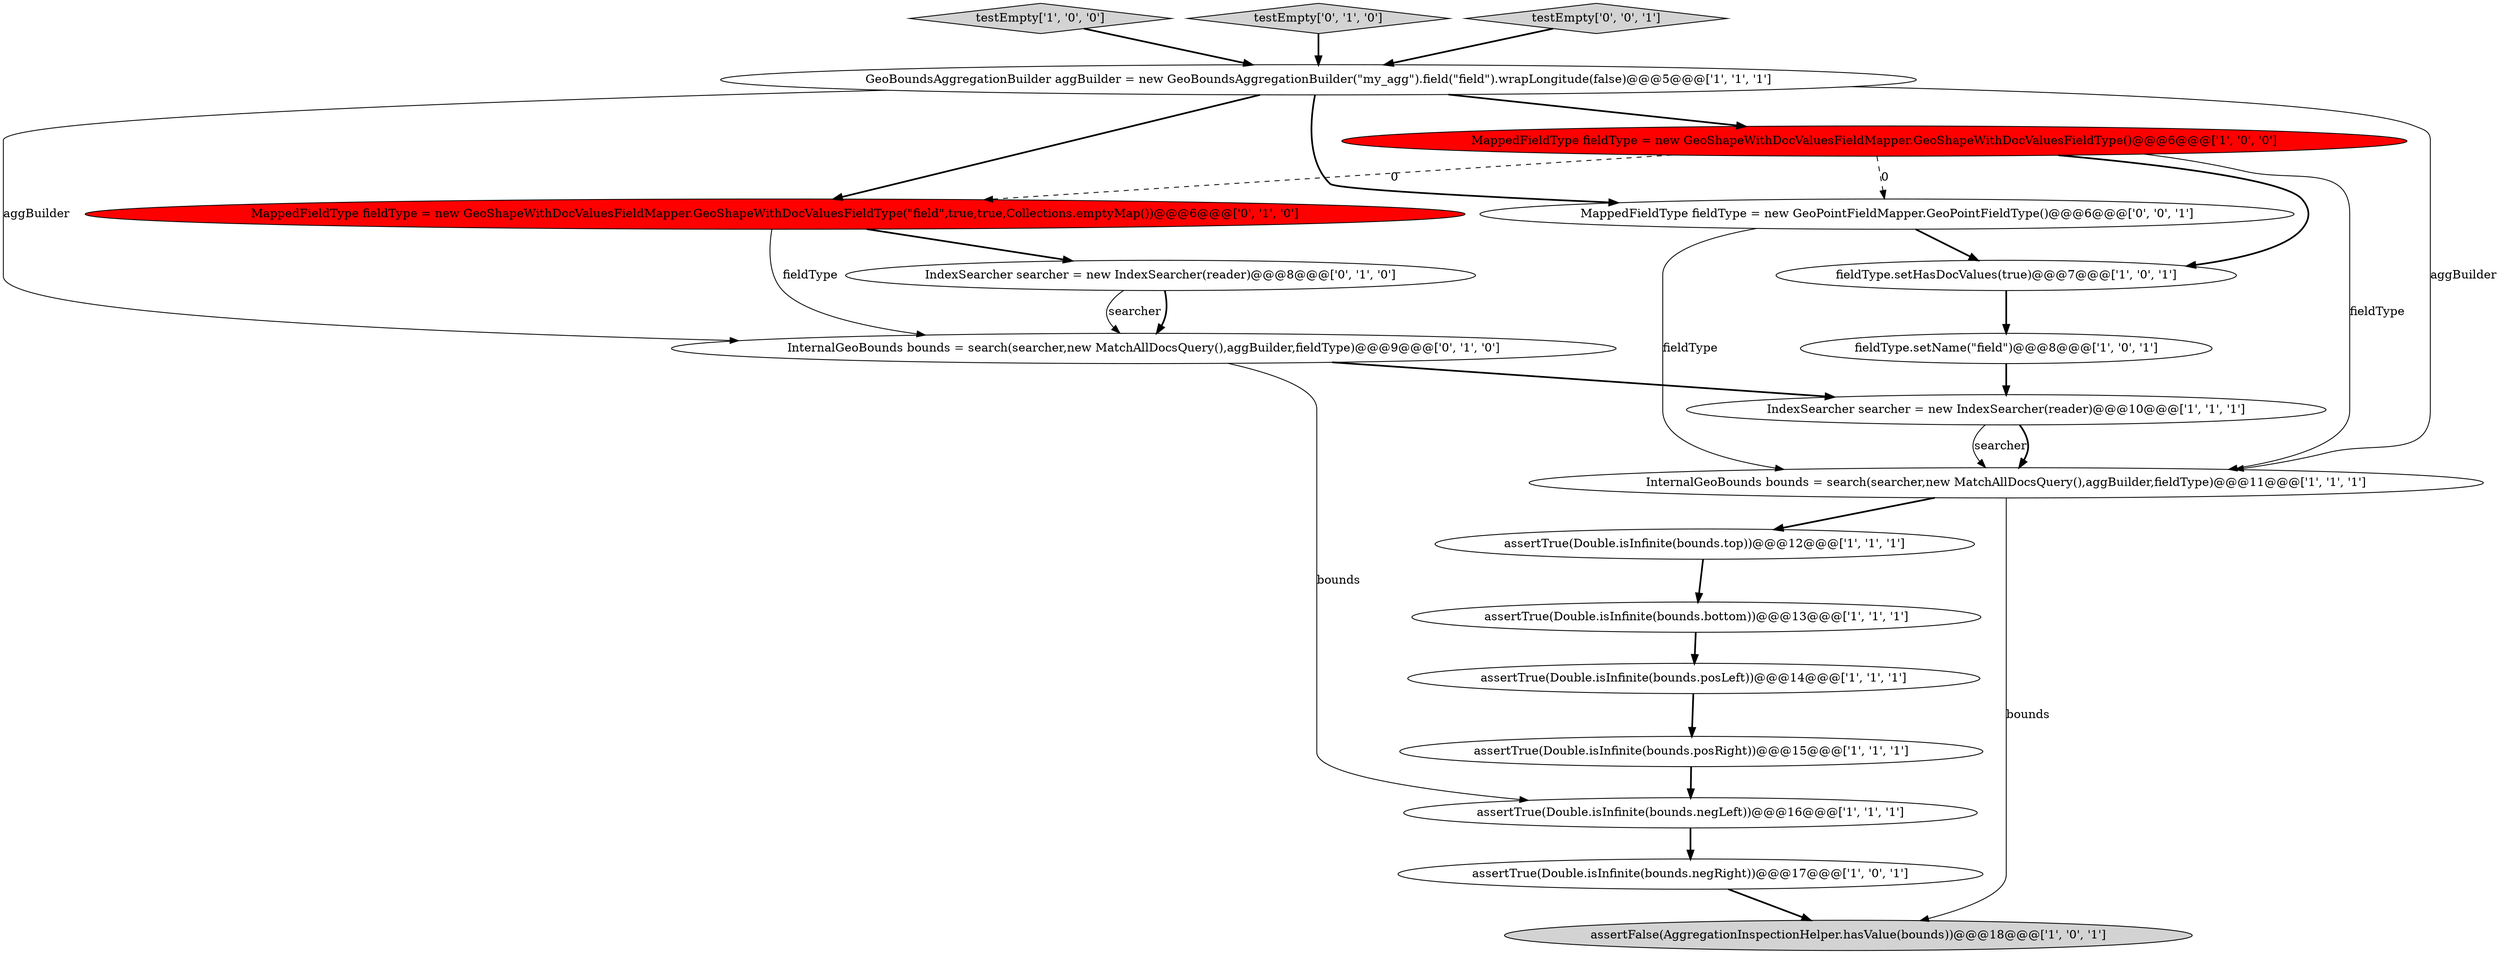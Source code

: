 digraph {
5 [style = filled, label = "assertFalse(AggregationInspectionHelper.hasValue(bounds))@@@18@@@['1', '0', '1']", fillcolor = lightgray, shape = ellipse image = "AAA0AAABBB1BBB"];
6 [style = filled, label = "GeoBoundsAggregationBuilder aggBuilder = new GeoBoundsAggregationBuilder(\"my_agg\").field(\"field\").wrapLongitude(false)@@@5@@@['1', '1', '1']", fillcolor = white, shape = ellipse image = "AAA0AAABBB1BBB"];
9 [style = filled, label = "assertTrue(Double.isInfinite(bounds.bottom))@@@13@@@['1', '1', '1']", fillcolor = white, shape = ellipse image = "AAA0AAABBB1BBB"];
2 [style = filled, label = "InternalGeoBounds bounds = search(searcher,new MatchAllDocsQuery(),aggBuilder,fieldType)@@@11@@@['1', '1', '1']", fillcolor = white, shape = ellipse image = "AAA0AAABBB1BBB"];
0 [style = filled, label = "assertTrue(Double.isInfinite(bounds.posLeft))@@@14@@@['1', '1', '1']", fillcolor = white, shape = ellipse image = "AAA0AAABBB1BBB"];
17 [style = filled, label = "IndexSearcher searcher = new IndexSearcher(reader)@@@8@@@['0', '1', '0']", fillcolor = white, shape = ellipse image = "AAA0AAABBB2BBB"];
18 [style = filled, label = "MappedFieldType fieldType = new GeoPointFieldMapper.GeoPointFieldType()@@@6@@@['0', '0', '1']", fillcolor = white, shape = ellipse image = "AAA0AAABBB3BBB"];
4 [style = filled, label = "fieldType.setHasDocValues(true)@@@7@@@['1', '0', '1']", fillcolor = white, shape = ellipse image = "AAA0AAABBB1BBB"];
3 [style = filled, label = "testEmpty['1', '0', '0']", fillcolor = lightgray, shape = diamond image = "AAA0AAABBB1BBB"];
1 [style = filled, label = "assertTrue(Double.isInfinite(bounds.negLeft))@@@16@@@['1', '1', '1']", fillcolor = white, shape = ellipse image = "AAA0AAABBB1BBB"];
12 [style = filled, label = "IndexSearcher searcher = new IndexSearcher(reader)@@@10@@@['1', '1', '1']", fillcolor = white, shape = ellipse image = "AAA0AAABBB1BBB"];
14 [style = filled, label = "testEmpty['0', '1', '0']", fillcolor = lightgray, shape = diamond image = "AAA0AAABBB2BBB"];
16 [style = filled, label = "MappedFieldType fieldType = new GeoShapeWithDocValuesFieldMapper.GeoShapeWithDocValuesFieldType(\"field\",true,true,Collections.emptyMap())@@@6@@@['0', '1', '0']", fillcolor = red, shape = ellipse image = "AAA1AAABBB2BBB"];
19 [style = filled, label = "testEmpty['0', '0', '1']", fillcolor = lightgray, shape = diamond image = "AAA0AAABBB3BBB"];
15 [style = filled, label = "InternalGeoBounds bounds = search(searcher,new MatchAllDocsQuery(),aggBuilder,fieldType)@@@9@@@['0', '1', '0']", fillcolor = white, shape = ellipse image = "AAA0AAABBB2BBB"];
13 [style = filled, label = "assertTrue(Double.isInfinite(bounds.top))@@@12@@@['1', '1', '1']", fillcolor = white, shape = ellipse image = "AAA0AAABBB1BBB"];
8 [style = filled, label = "assertTrue(Double.isInfinite(bounds.posRight))@@@15@@@['1', '1', '1']", fillcolor = white, shape = ellipse image = "AAA0AAABBB1BBB"];
11 [style = filled, label = "assertTrue(Double.isInfinite(bounds.negRight))@@@17@@@['1', '0', '1']", fillcolor = white, shape = ellipse image = "AAA0AAABBB1BBB"];
7 [style = filled, label = "fieldType.setName(\"field\")@@@8@@@['1', '0', '1']", fillcolor = white, shape = ellipse image = "AAA0AAABBB1BBB"];
10 [style = filled, label = "MappedFieldType fieldType = new GeoShapeWithDocValuesFieldMapper.GeoShapeWithDocValuesFieldType()@@@6@@@['1', '0', '0']", fillcolor = red, shape = ellipse image = "AAA1AAABBB1BBB"];
9->0 [style = bold, label=""];
6->15 [style = solid, label="aggBuilder"];
7->12 [style = bold, label=""];
6->18 [style = bold, label=""];
12->2 [style = solid, label="searcher"];
3->6 [style = bold, label=""];
16->15 [style = solid, label="fieldType"];
16->17 [style = bold, label=""];
6->2 [style = solid, label="aggBuilder"];
19->6 [style = bold, label=""];
15->1 [style = solid, label="bounds"];
2->5 [style = solid, label="bounds"];
4->7 [style = bold, label=""];
1->11 [style = bold, label=""];
2->13 [style = bold, label=""];
8->1 [style = bold, label=""];
11->5 [style = bold, label=""];
12->2 [style = bold, label=""];
18->4 [style = bold, label=""];
10->2 [style = solid, label="fieldType"];
6->16 [style = bold, label=""];
6->10 [style = bold, label=""];
0->8 [style = bold, label=""];
17->15 [style = bold, label=""];
10->4 [style = bold, label=""];
15->12 [style = bold, label=""];
13->9 [style = bold, label=""];
10->16 [style = dashed, label="0"];
18->2 [style = solid, label="fieldType"];
14->6 [style = bold, label=""];
10->18 [style = dashed, label="0"];
17->15 [style = solid, label="searcher"];
}
